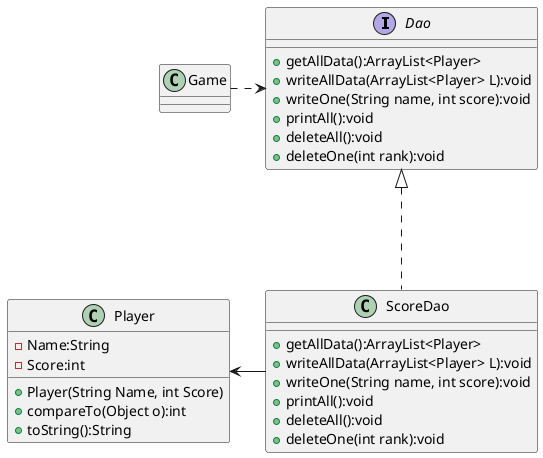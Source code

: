 @startuml
'https://plantuml.com/class-diagram

interface Dao {
    + getAllData():ArrayList<Player>
    + writeAllData(ArrayList<Player> L):void
    + writeOne(String name, int score):void
    + printAll():void
    + deleteAll():void
    + deleteOne(int rank):void
}
Dao <|... ScoreDao
class ScoreDao{
    + getAllData():ArrayList<Player>
    + writeAllData(ArrayList<Player> L):void
    + writeOne(String name, int score):void
    + printAll():void
    + deleteAll():void
    + deleteOne(int rank):void
}
class Player
{
    - Name:String
    - Score:int
    + Player(String Name, int Score)
    + compareTo(Object o):int
    + toString():String

}
ScoreDao -left-> Player
class Game
{
}
Game ..right.> Dao

@enduml